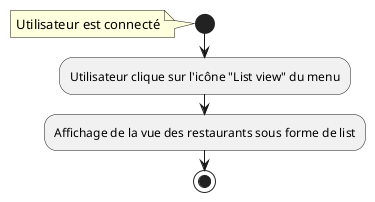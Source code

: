 @startuml
'https://plantuml.com/activity-diagram-beta

start
note : Utilisateur est connecté
:Utilisateur clique sur l'icône "List view" du menu;
:Affichage de la vue des restaurants sous forme de list;
stop

@enduml
